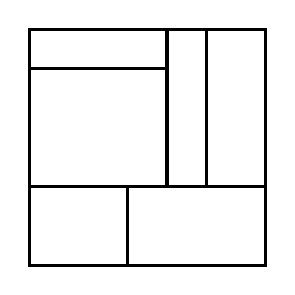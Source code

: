 \begin{tikzpicture}[very thick, scale=.5]
    \draw (0,5) rectangle (7/2,6);
    \draw (0,2) rectangle (7/2,5);
    \draw (7/2,2) rectangle (9/2,6);
    \draw (9/2,2) rectangle (6,6);
    \draw (0,0) rectangle (5/2,2);
    \draw (5/2,0) rectangle (6,2);
\end{tikzpicture}
